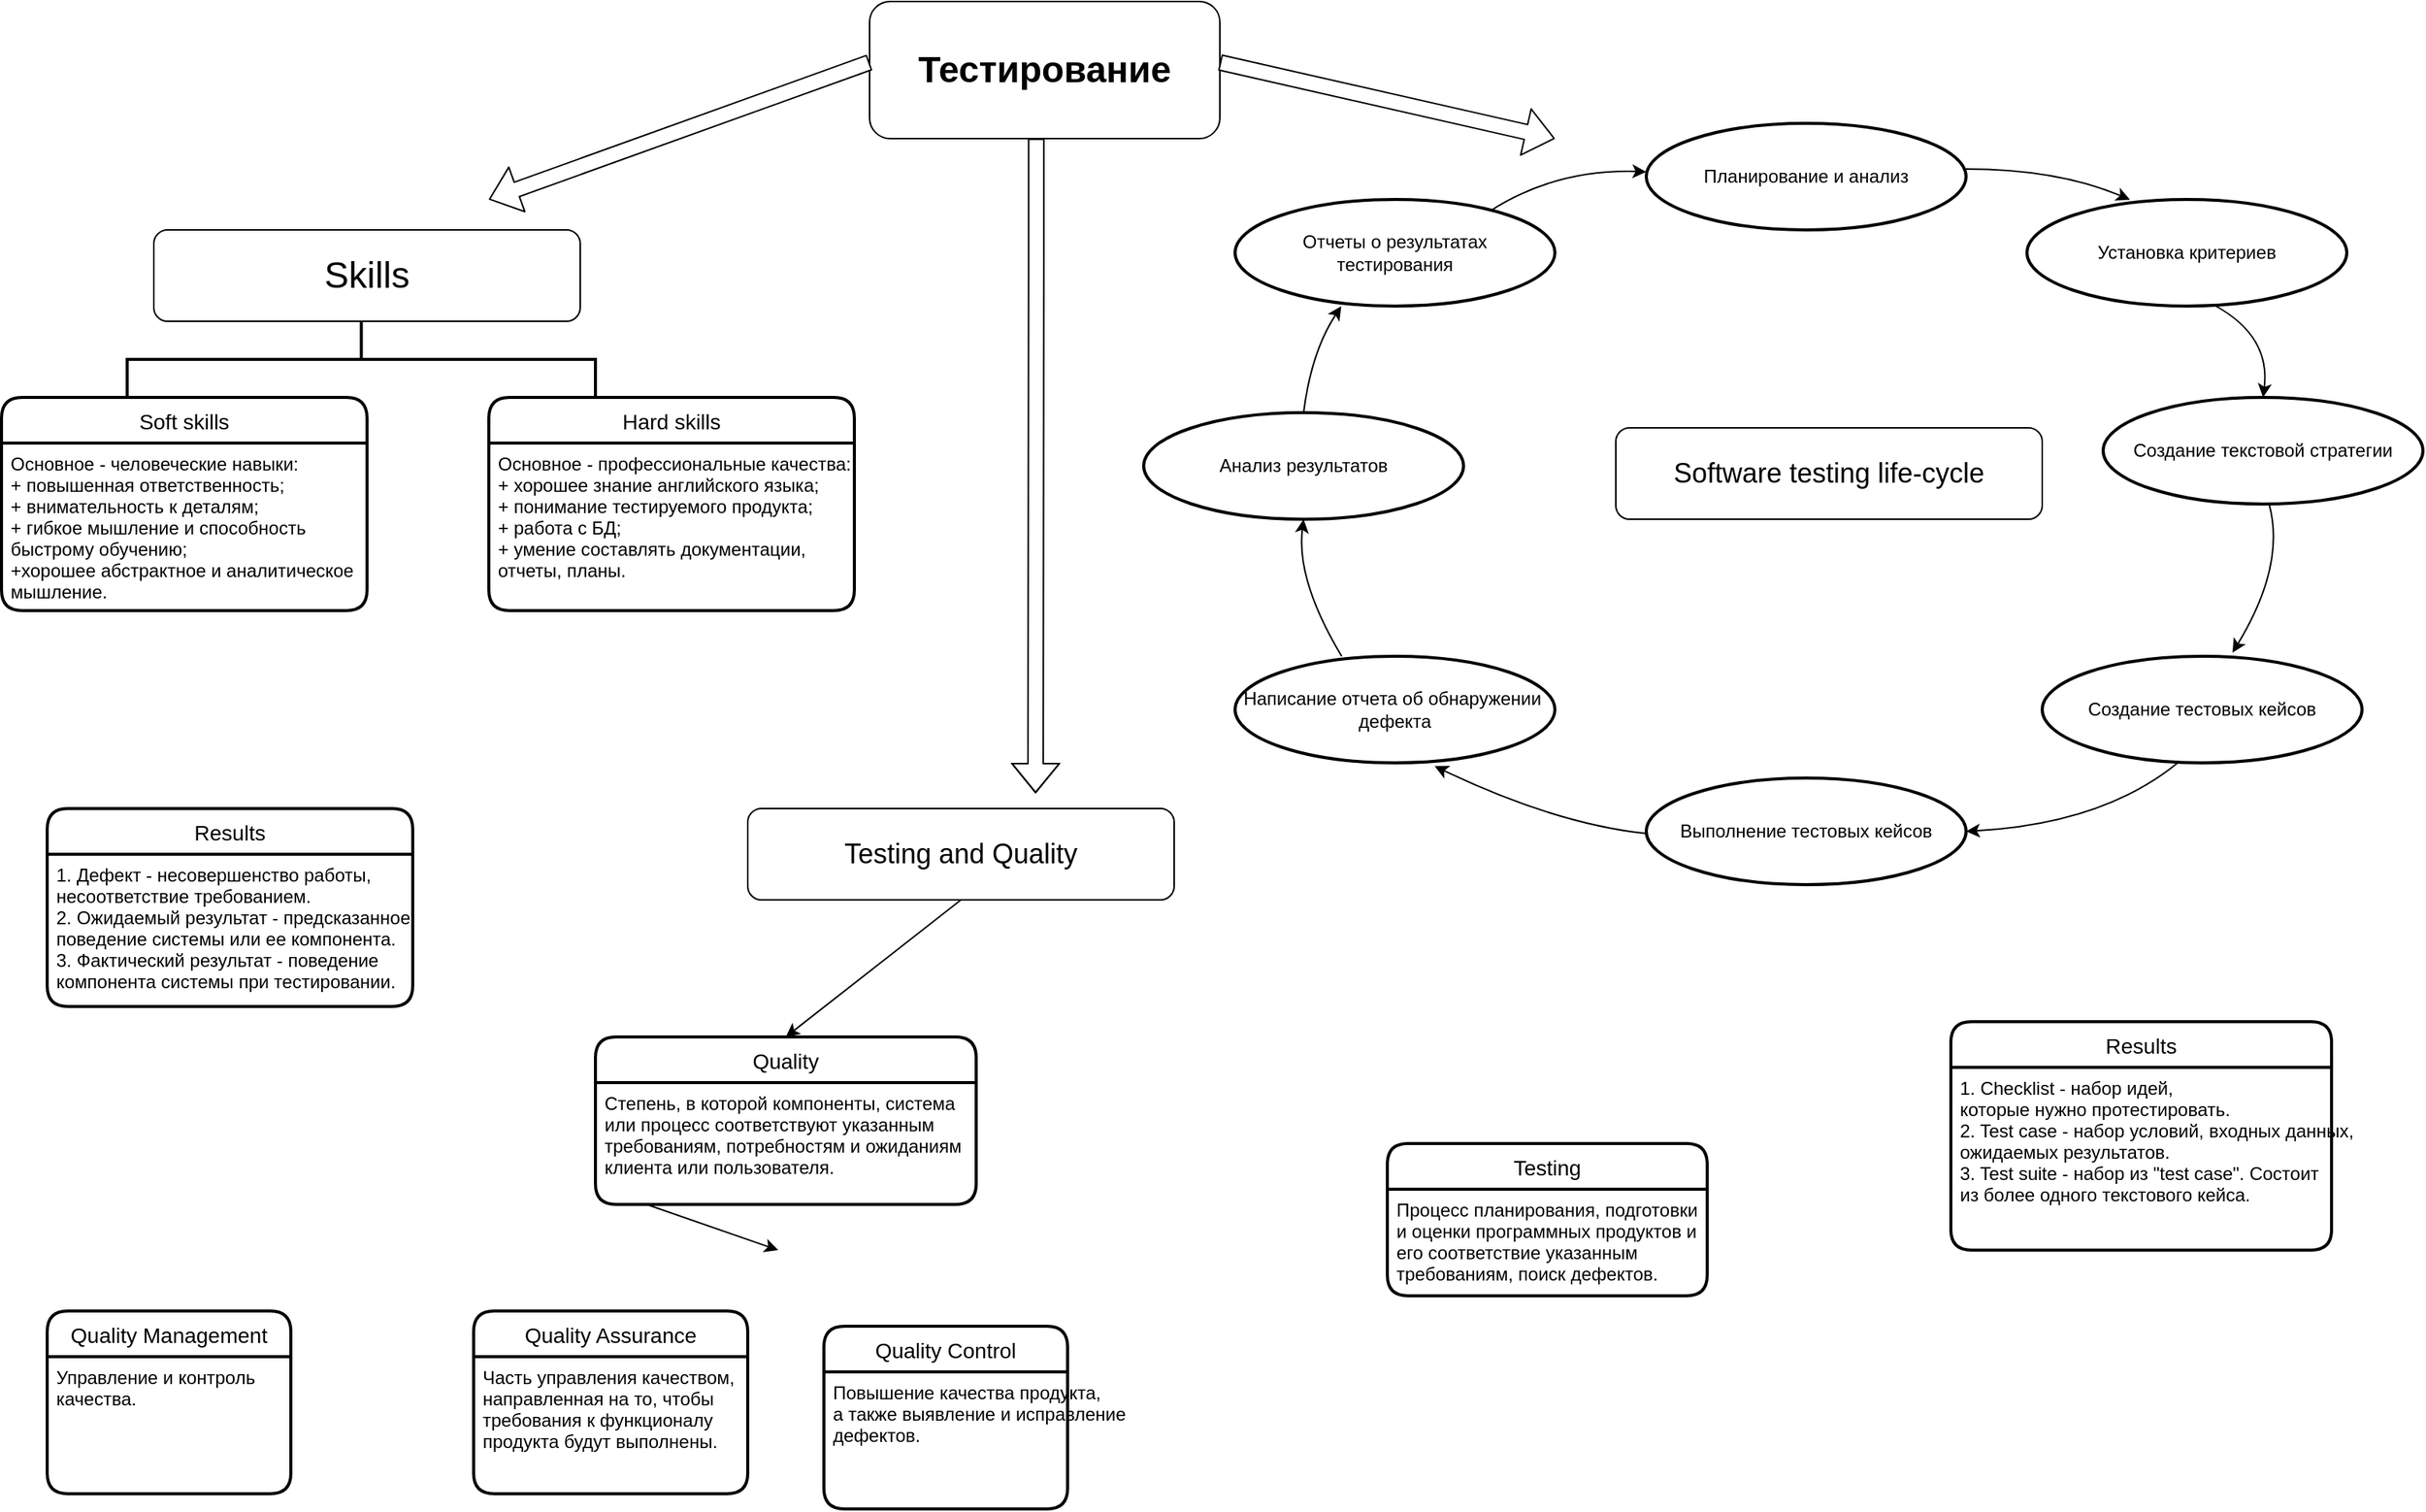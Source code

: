 <mxfile version="14.3.0" type="github">
  <diagram id="xAg9NidPO8V7DdGdZRjx" name="Page-1">
    <mxGraphModel dx="1221" dy="645" grid="1" gridSize="10" guides="1" tooltips="1" connect="1" arrows="1" fold="1" page="1" pageScale="1" pageWidth="1654" pageHeight="1169" math="0" shadow="0">
      <root>
        <object label="" id="0">
          <mxCell />
        </object>
        <mxCell id="1" parent="0" />
        <mxCell id="QrxmrUiC0J_Cw40STUVT-1" value="&lt;font style=&quot;font-size: 24px&quot;&gt;&lt;b&gt;Тестирование&lt;/b&gt;&lt;/font&gt;" style="rounded=1;whiteSpace=wrap;html=1;" parent="1" vertex="1">
          <mxGeometry x="630" y="30" width="230" height="90" as="geometry" />
        </mxCell>
        <mxCell id="QrxmrUiC0J_Cw40STUVT-2" value="&lt;font style=&quot;font-size: 24px&quot;&gt;Skills&lt;/font&gt;" style="rounded=1;whiteSpace=wrap;html=1;" parent="1" vertex="1">
          <mxGeometry x="160" y="180" width="280" height="60" as="geometry" />
        </mxCell>
        <mxCell id="zxv5agYtu_2K9ZOUmvWI-2" value="" style="strokeWidth=2;html=1;shape=mxgraph.flowchart.annotation_2;align=left;labelPosition=right;pointerEvents=1;direction=south;" vertex="1" parent="1">
          <mxGeometry x="142.5" y="240" width="307.5" height="50" as="geometry" />
        </mxCell>
        <mxCell id="zxv5agYtu_2K9ZOUmvWI-9" value="Soft skills" style="swimlane;childLayout=stackLayout;horizontal=1;startSize=30;horizontalStack=0;rounded=1;fontSize=14;fontStyle=0;strokeWidth=2;resizeParent=0;resizeLast=1;shadow=0;dashed=0;align=center;" vertex="1" parent="1">
          <mxGeometry x="60" y="290" width="240" height="140" as="geometry" />
        </mxCell>
        <mxCell id="zxv5agYtu_2K9ZOUmvWI-10" value="Основное - человеческие навыки:&#xa;+ повышенная ответственность;&#xa;+ внимательность к деталям;&#xa;+ гибкое мышление и способность&#xa;быстрому обучению;&#xa;+хорошее абстрактное и аналитическое&#xa;мышление." style="align=left;strokeColor=none;fillColor=none;spacingLeft=4;fontSize=12;verticalAlign=top;resizable=0;rotatable=0;part=1;" vertex="1" parent="zxv5agYtu_2K9ZOUmvWI-9">
          <mxGeometry y="30" width="240" height="110" as="geometry" />
        </mxCell>
        <mxCell id="zxv5agYtu_2K9ZOUmvWI-11" value="Hard skills" style="swimlane;childLayout=stackLayout;horizontal=1;startSize=30;horizontalStack=0;rounded=1;fontSize=14;fontStyle=0;strokeWidth=2;resizeParent=0;resizeLast=1;shadow=0;dashed=0;align=center;" vertex="1" parent="1">
          <mxGeometry x="380" y="290" width="240" height="140" as="geometry" />
        </mxCell>
        <mxCell id="zxv5agYtu_2K9ZOUmvWI-12" value="Основное - профессиональные качества:&#xa;+ хорошее знание английского языка;&#xa;+ понимание тестируемого продукта;&#xa;+ работа с БД;&#xa;+ умение составлять документации, &#xa;отчеты, планы.&#xa;" style="align=left;strokeColor=none;fillColor=none;spacingLeft=4;fontSize=12;verticalAlign=top;resizable=0;rotatable=0;part=1;" vertex="1" parent="zxv5agYtu_2K9ZOUmvWI-11">
          <mxGeometry y="30" width="240" height="110" as="geometry" />
        </mxCell>
        <mxCell id="zxv5agYtu_2K9ZOUmvWI-15" value="" style="curved=1;endArrow=classic;html=1;exitX=0.796;exitY=0.111;exitDx=0;exitDy=0;exitPerimeter=0;" edge="1" parent="1" source="zxv5agYtu_2K9ZOUmvWI-22" target="zxv5agYtu_2K9ZOUmvWI-17">
          <mxGeometry width="50" height="50" relative="1" as="geometry">
            <mxPoint x="1040" y="160" as="sourcePoint" />
            <mxPoint x="1130" y="140" as="targetPoint" />
            <Array as="points">
              <mxPoint x="1080" y="140" />
            </Array>
          </mxGeometry>
        </mxCell>
        <mxCell id="zxv5agYtu_2K9ZOUmvWI-17" value="Планирование и анализ" style="strokeWidth=2;html=1;shape=mxgraph.flowchart.start_1;whiteSpace=wrap;" vertex="1" parent="1">
          <mxGeometry x="1140" y="110" width="210" height="70" as="geometry" />
        </mxCell>
        <mxCell id="zxv5agYtu_2K9ZOUmvWI-18" value="Выполнение тестовых кейсов" style="strokeWidth=2;html=1;shape=mxgraph.flowchart.start_1;whiteSpace=wrap;" vertex="1" parent="1">
          <mxGeometry x="1140" y="540" width="210" height="70" as="geometry" />
        </mxCell>
        <mxCell id="zxv5agYtu_2K9ZOUmvWI-19" value="Создание текстовой стратегии" style="strokeWidth=2;html=1;shape=mxgraph.flowchart.start_1;whiteSpace=wrap;" vertex="1" parent="1">
          <mxGeometry x="1440" y="290" width="210" height="70" as="geometry" />
        </mxCell>
        <mxCell id="zxv5agYtu_2K9ZOUmvWI-20" value="Установка критериев" style="strokeWidth=2;html=1;shape=mxgraph.flowchart.start_1;whiteSpace=wrap;" vertex="1" parent="1">
          <mxGeometry x="1390" y="160" width="210" height="70" as="geometry" />
        </mxCell>
        <mxCell id="zxv5agYtu_2K9ZOUmvWI-21" value="Создание тестовых кейсов" style="strokeWidth=2;html=1;shape=mxgraph.flowchart.start_1;whiteSpace=wrap;" vertex="1" parent="1">
          <mxGeometry x="1400" y="460" width="210" height="70" as="geometry" />
        </mxCell>
        <mxCell id="zxv5agYtu_2K9ZOUmvWI-22" value="Отчеты о результатах&lt;br&gt;тестирования" style="strokeWidth=2;html=1;shape=mxgraph.flowchart.start_1;whiteSpace=wrap;" vertex="1" parent="1">
          <mxGeometry x="870" y="160" width="210" height="70" as="geometry" />
        </mxCell>
        <mxCell id="zxv5agYtu_2K9ZOUmvWI-23" value="Анализ результатов" style="strokeWidth=2;html=1;shape=mxgraph.flowchart.start_1;whiteSpace=wrap;" vertex="1" parent="1">
          <mxGeometry x="810" y="300" width="210" height="70" as="geometry" />
        </mxCell>
        <mxCell id="zxv5agYtu_2K9ZOUmvWI-24" value="Написание отчета об обнаружении&amp;nbsp;&lt;br&gt;дефекта" style="strokeWidth=2;html=1;shape=mxgraph.flowchart.start_1;whiteSpace=wrap;" vertex="1" parent="1">
          <mxGeometry x="870" y="460" width="210" height="70" as="geometry" />
        </mxCell>
        <mxCell id="zxv5agYtu_2K9ZOUmvWI-28" value="" style="curved=1;endArrow=classic;html=1;exitX=0.443;exitY=-0.001;exitDx=0;exitDy=0;exitPerimeter=0;entryX=0.624;entryY=1.031;entryDx=0;entryDy=0;entryPerimeter=0;" edge="1" parent="1" target="zxv5agYtu_2K9ZOUmvWI-24">
          <mxGeometry width="50" height="50" relative="1" as="geometry">
            <mxPoint x="1140" y="576.43" as="sourcePoint" />
            <mxPoint x="1100.79" y="490" as="targetPoint" />
            <Array as="points">
              <mxPoint x="1080" y="570" />
            </Array>
          </mxGeometry>
        </mxCell>
        <mxCell id="zxv5agYtu_2K9ZOUmvWI-29" value="" style="curved=1;endArrow=classic;html=1;exitX=0.443;exitY=-0.001;exitDx=0;exitDy=0;exitPerimeter=0;entryX=1;entryY=0.5;entryDx=0;entryDy=0;entryPerimeter=0;" edge="1" parent="1" target="zxv5agYtu_2K9ZOUmvWI-18">
          <mxGeometry width="50" height="50" relative="1" as="geometry">
            <mxPoint x="1488.96" y="530.0" as="sourcePoint" />
            <mxPoint x="1350.0" y="485.74" as="targetPoint" />
            <Array as="points">
              <mxPoint x="1440" y="570" />
            </Array>
          </mxGeometry>
        </mxCell>
        <mxCell id="zxv5agYtu_2K9ZOUmvWI-30" value="" style="curved=1;endArrow=classic;html=1;exitX=0.443;exitY=-0.001;exitDx=0;exitDy=0;exitPerimeter=0;entryX=0.595;entryY=-0.034;entryDx=0;entryDy=0;entryPerimeter=0;" edge="1" parent="1" target="zxv5agYtu_2K9ZOUmvWI-21">
          <mxGeometry width="50" height="50" relative="1" as="geometry">
            <mxPoint x="1548.96" y="360.0" as="sourcePoint" />
            <mxPoint x="1410" y="405" as="targetPoint" />
            <Array as="points">
              <mxPoint x="1560" y="400" />
            </Array>
          </mxGeometry>
        </mxCell>
        <mxCell id="zxv5agYtu_2K9ZOUmvWI-31" value="" style="curved=1;endArrow=classic;html=1;exitX=0.443;exitY=-0.001;exitDx=0;exitDy=0;exitPerimeter=0;entryX=0.5;entryY=0;entryDx=0;entryDy=0;entryPerimeter=0;" edge="1" parent="1" target="zxv5agYtu_2K9ZOUmvWI-19">
          <mxGeometry width="50" height="50" relative="1" as="geometry">
            <mxPoint x="1514.01" y="230.0" as="sourcePoint" />
            <mxPoint x="1490.0" y="327.62" as="targetPoint" />
            <Array as="points">
              <mxPoint x="1550" y="250" />
            </Array>
          </mxGeometry>
        </mxCell>
        <mxCell id="zxv5agYtu_2K9ZOUmvWI-32" value="" style="curved=1;endArrow=classic;html=1;exitX=0.443;exitY=-0.001;exitDx=0;exitDy=0;exitPerimeter=0;entryX=0.322;entryY=0.002;entryDx=0;entryDy=0;entryPerimeter=0;" edge="1" parent="1" target="zxv5agYtu_2K9ZOUmvWI-20">
          <mxGeometry width="50" height="50" relative="1" as="geometry">
            <mxPoint x="1350.0" y="140.0" as="sourcePoint" />
            <mxPoint x="1380.99" y="200" as="targetPoint" />
            <Array as="points">
              <mxPoint x="1410" y="140" />
            </Array>
          </mxGeometry>
        </mxCell>
        <mxCell id="zxv5agYtu_2K9ZOUmvWI-34" value="" style="curved=1;endArrow=classic;html=1;exitX=0.796;exitY=0.111;exitDx=0;exitDy=0;exitPerimeter=0;entryX=0.5;entryY=1;entryDx=0;entryDy=0;entryPerimeter=0;" edge="1" parent="1" target="zxv5agYtu_2K9ZOUmvWI-23">
          <mxGeometry width="50" height="50" relative="1" as="geometry">
            <mxPoint x="940.0" y="460" as="sourcePoint" />
            <mxPoint x="1042.84" y="434.048" as="targetPoint" />
            <Array as="points">
              <mxPoint x="910" y="410" />
            </Array>
          </mxGeometry>
        </mxCell>
        <mxCell id="zxv5agYtu_2K9ZOUmvWI-35" value="" style="curved=1;endArrow=classic;html=1;exitX=0.5;exitY=0;exitDx=0;exitDy=0;exitPerimeter=0;entryX=0.332;entryY=1.002;entryDx=0;entryDy=0;entryPerimeter=0;" edge="1" parent="1" source="zxv5agYtu_2K9ZOUmvWI-23" target="zxv5agYtu_2K9ZOUmvWI-22">
          <mxGeometry width="50" height="50" relative="1" as="geometry">
            <mxPoint x="910.0" y="300" as="sourcePoint" />
            <mxPoint x="1012.84" y="274.048" as="targetPoint" />
            <Array as="points">
              <mxPoint x="920" y="260" />
            </Array>
          </mxGeometry>
        </mxCell>
        <mxCell id="zxv5agYtu_2K9ZOUmvWI-37" value="&lt;font style=&quot;font-size: 18px&quot;&gt;Software testing life-cycle&lt;/font&gt;" style="rounded=1;whiteSpace=wrap;html=1;" vertex="1" parent="1">
          <mxGeometry x="1120" y="310" width="280" height="60" as="geometry" />
        </mxCell>
        <mxCell id="zxv5agYtu_2K9ZOUmvWI-38" value="&lt;font style=&quot;font-size: 18px&quot;&gt;Testing and Quality&lt;/font&gt;" style="rounded=1;whiteSpace=wrap;html=1;" vertex="1" parent="1">
          <mxGeometry x="550" y="560" width="280" height="60" as="geometry" />
        </mxCell>
        <mxCell id="zxv5agYtu_2K9ZOUmvWI-39" value="Quality" style="swimlane;childLayout=stackLayout;horizontal=1;startSize=30;horizontalStack=0;rounded=1;fontSize=14;fontStyle=0;strokeWidth=2;resizeParent=0;resizeLast=1;shadow=0;dashed=0;align=center;" vertex="1" parent="1">
          <mxGeometry x="450" y="710" width="250" height="110" as="geometry" />
        </mxCell>
        <mxCell id="zxv5agYtu_2K9ZOUmvWI-40" value="Степень, в которой компоненты, система&#xa;или процесс соответствуют указанным &#xa;требованиям, потребностям и ожиданиям&#xa;клиента или пользователя." style="align=left;strokeColor=none;fillColor=none;spacingLeft=4;fontSize=12;verticalAlign=top;resizable=0;rotatable=0;part=1;" vertex="1" parent="zxv5agYtu_2K9ZOUmvWI-39">
          <mxGeometry y="30" width="250" height="80" as="geometry" />
        </mxCell>
        <mxCell id="zxv5agYtu_2K9ZOUmvWI-41" value="" style="endArrow=classic;html=1;exitX=0.5;exitY=1;exitDx=0;exitDy=0;entryX=0.5;entryY=0;entryDx=0;entryDy=0;" edge="1" parent="1" source="zxv5agYtu_2K9ZOUmvWI-38" target="zxv5agYtu_2K9ZOUmvWI-39">
          <mxGeometry width="50" height="50" relative="1" as="geometry">
            <mxPoint x="780" y="910" as="sourcePoint" />
            <mxPoint x="830" y="860" as="targetPoint" />
          </mxGeometry>
        </mxCell>
        <mxCell id="zxv5agYtu_2K9ZOUmvWI-51" value="" style="endArrow=classic;html=1;exitX=0.127;exitY=0.992;exitDx=0;exitDy=0;exitPerimeter=0;" edge="1" parent="1" source="zxv5agYtu_2K9ZOUmvWI-40">
          <mxGeometry width="50" height="50" relative="1" as="geometry">
            <mxPoint x="650" y="820" as="sourcePoint" />
            <mxPoint x="570" y="850" as="targetPoint" />
          </mxGeometry>
        </mxCell>
        <mxCell id="zxv5agYtu_2K9ZOUmvWI-52" value="Quality Management" style="swimlane;childLayout=stackLayout;horizontal=1;startSize=30;horizontalStack=0;rounded=1;fontSize=14;fontStyle=0;strokeWidth=2;resizeParent=0;resizeLast=1;shadow=0;dashed=0;align=center;" vertex="1" parent="1">
          <mxGeometry x="90" y="890" width="160" height="120" as="geometry" />
        </mxCell>
        <mxCell id="zxv5agYtu_2K9ZOUmvWI-53" value="Управление и контроль &#xa;качества." style="align=left;strokeColor=none;fillColor=none;spacingLeft=4;fontSize=12;verticalAlign=top;resizable=0;rotatable=0;part=1;" vertex="1" parent="zxv5agYtu_2K9ZOUmvWI-52">
          <mxGeometry y="30" width="160" height="90" as="geometry" />
        </mxCell>
        <mxCell id="zxv5agYtu_2K9ZOUmvWI-54" value="Quality Assurance" style="swimlane;childLayout=stackLayout;horizontal=1;startSize=30;horizontalStack=0;rounded=1;fontSize=14;fontStyle=0;strokeWidth=2;resizeParent=0;resizeLast=1;shadow=0;dashed=0;align=center;" vertex="1" parent="1">
          <mxGeometry x="370" y="890" width="180" height="120" as="geometry" />
        </mxCell>
        <mxCell id="zxv5agYtu_2K9ZOUmvWI-55" value="Часть управления качеством, &#xa;направленная на то, чтобы &#xa;требования к функционалу &#xa;продукта будут выполнены." style="align=left;strokeColor=none;fillColor=none;spacingLeft=4;fontSize=12;verticalAlign=top;resizable=0;rotatable=0;part=1;" vertex="1" parent="zxv5agYtu_2K9ZOUmvWI-54">
          <mxGeometry y="30" width="180" height="90" as="geometry" />
        </mxCell>
        <mxCell id="zxv5agYtu_2K9ZOUmvWI-56" value="Quality Control" style="swimlane;childLayout=stackLayout;horizontal=1;startSize=30;horizontalStack=0;rounded=1;fontSize=14;fontStyle=0;strokeWidth=2;resizeParent=0;resizeLast=1;shadow=0;dashed=0;align=center;" vertex="1" parent="1">
          <mxGeometry x="600" y="900" width="160" height="120" as="geometry" />
        </mxCell>
        <mxCell id="zxv5agYtu_2K9ZOUmvWI-57" value="Повышение качества продукта, &#xa;а также выявление и исправление &#xa;дефектов." style="align=left;strokeColor=none;fillColor=none;spacingLeft=4;fontSize=12;verticalAlign=top;resizable=0;rotatable=0;part=1;" vertex="1" parent="zxv5agYtu_2K9ZOUmvWI-56">
          <mxGeometry y="30" width="160" height="90" as="geometry" />
        </mxCell>
        <mxCell id="zxv5agYtu_2K9ZOUmvWI-58" value="Results" style="swimlane;childLayout=stackLayout;horizontal=1;startSize=30;horizontalStack=0;rounded=1;fontSize=14;fontStyle=0;strokeWidth=2;resizeParent=0;resizeLast=1;shadow=0;dashed=0;align=center;" vertex="1" parent="1">
          <mxGeometry x="90" y="560" width="240" height="130" as="geometry" />
        </mxCell>
        <mxCell id="zxv5agYtu_2K9ZOUmvWI-59" value="1. Дефект - несовершенство работы,&#xa;несоответствие требованием.&#xa;2. Ожидаемый результат - предсказанное &#xa;поведение системы или ее компонента. &#xa;3. Фактический результат - поведение &#xa;компонента системы при тестировании." style="align=left;strokeColor=none;fillColor=none;spacingLeft=4;fontSize=12;verticalAlign=top;resizable=0;rotatable=0;part=1;" vertex="1" parent="zxv5agYtu_2K9ZOUmvWI-58">
          <mxGeometry y="30" width="240" height="100" as="geometry" />
        </mxCell>
        <mxCell id="zxv5agYtu_2K9ZOUmvWI-61" value="Results" style="swimlane;childLayout=stackLayout;horizontal=1;startSize=30;horizontalStack=0;rounded=1;fontSize=14;fontStyle=0;strokeWidth=2;resizeParent=0;resizeLast=1;shadow=0;dashed=0;align=center;" vertex="1" parent="1">
          <mxGeometry x="1340" y="700" width="250" height="150" as="geometry" />
        </mxCell>
        <mxCell id="zxv5agYtu_2K9ZOUmvWI-62" value="1. Checklist - набор идей,&#xa;которые нужно протестировать.&#xa;2. Test case - набор условий, входных данных,&#xa;ожидаемых результатов.&#xa;3. Test suite - набор из &quot;test case&quot;. Состоит &#xa;из более одного текстового кейса." style="align=left;strokeColor=none;fillColor=none;spacingLeft=4;fontSize=12;verticalAlign=top;resizable=0;rotatable=0;part=1;" vertex="1" parent="zxv5agYtu_2K9ZOUmvWI-61">
          <mxGeometry y="30" width="250" height="120" as="geometry" />
        </mxCell>
        <mxCell id="zxv5agYtu_2K9ZOUmvWI-63" value="Testing" style="swimlane;childLayout=stackLayout;horizontal=1;startSize=30;horizontalStack=0;rounded=1;fontSize=14;fontStyle=0;strokeWidth=2;resizeParent=0;resizeLast=1;shadow=0;dashed=0;align=center;" vertex="1" parent="1">
          <mxGeometry x="970" y="780" width="210" height="100" as="geometry" />
        </mxCell>
        <mxCell id="zxv5agYtu_2K9ZOUmvWI-64" value="Процесс планирования, подготовки&#xa;и оценки программных продуктов и &#xa;его соответствие указанным&#xa;требованиям, поиск дефектов.&#xa;" style="align=left;strokeColor=none;fillColor=none;spacingLeft=4;fontSize=12;verticalAlign=top;resizable=0;rotatable=0;part=1;" vertex="1" parent="zxv5agYtu_2K9ZOUmvWI-63">
          <mxGeometry y="30" width="210" height="70" as="geometry" />
        </mxCell>
        <mxCell id="zxv5agYtu_2K9ZOUmvWI-66" value="" style="shape=flexArrow;endArrow=classic;html=1;fillColor=#FFFFFF;" edge="1" parent="1">
          <mxGeometry width="50" height="50" relative="1" as="geometry">
            <mxPoint x="630" y="70" as="sourcePoint" />
            <mxPoint x="380" y="160" as="targetPoint" />
          </mxGeometry>
        </mxCell>
        <mxCell id="zxv5agYtu_2K9ZOUmvWI-68" value="" style="shape=flexArrow;endArrow=classic;html=1;fillColor=#FFFFFF;" edge="1" parent="1">
          <mxGeometry width="50" height="50" relative="1" as="geometry">
            <mxPoint x="739.41" y="120" as="sourcePoint" />
            <mxPoint x="739" y="550" as="targetPoint" />
            <Array as="points">
              <mxPoint x="739.41" y="200" />
            </Array>
          </mxGeometry>
        </mxCell>
        <mxCell id="zxv5agYtu_2K9ZOUmvWI-69" value="" style="shape=flexArrow;endArrow=classic;html=1;fillColor=#FFFFFF;" edge="1" parent="1">
          <mxGeometry width="50" height="50" relative="1" as="geometry">
            <mxPoint x="860" y="70" as="sourcePoint" />
            <mxPoint x="1080" y="120" as="targetPoint" />
          </mxGeometry>
        </mxCell>
      </root>
    </mxGraphModel>
  </diagram>
</mxfile>
